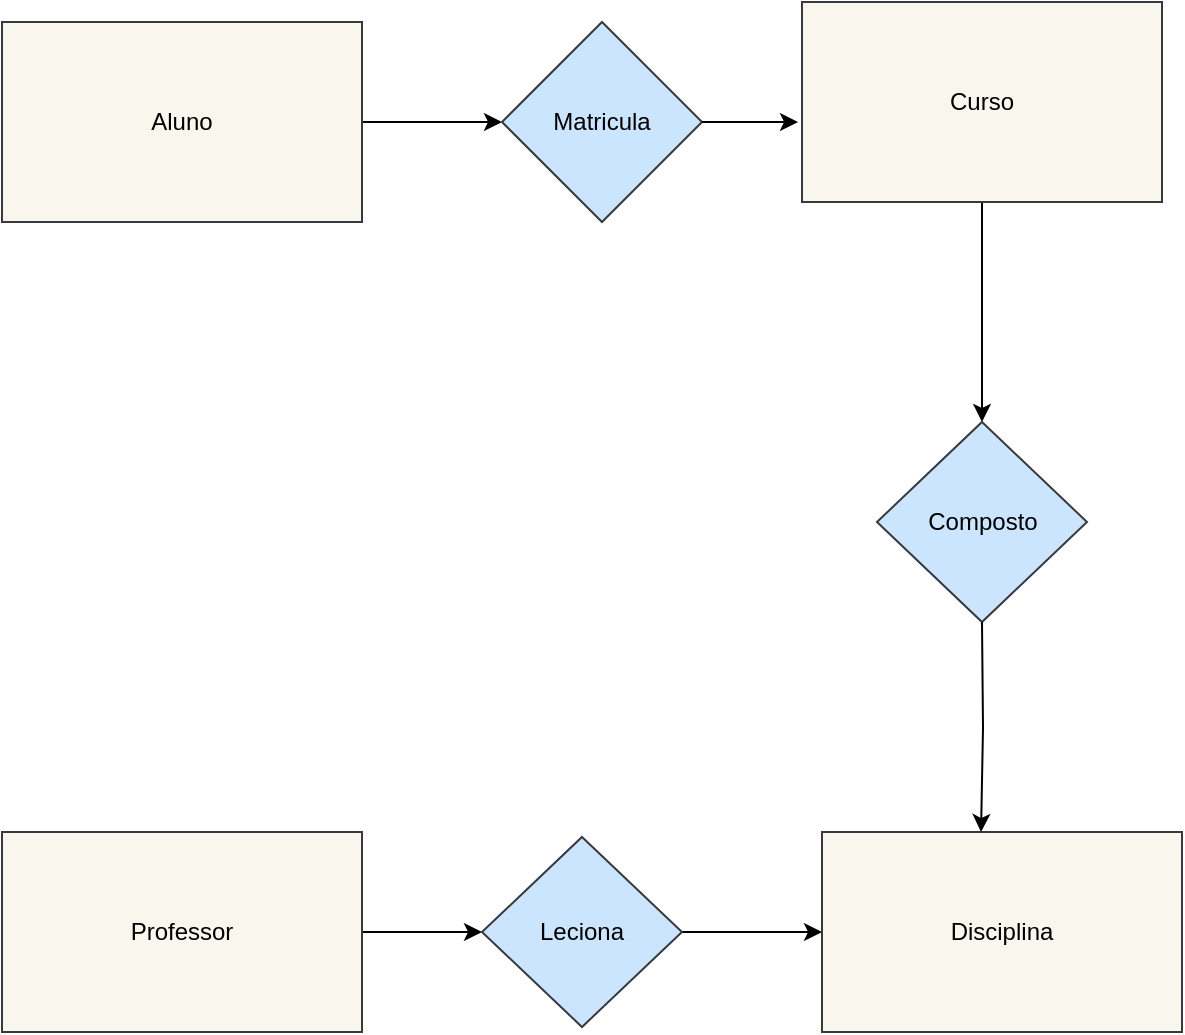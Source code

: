 <mxfile version="23.1.5" type="device">
  <diagram name="Página-1" id="_wxteCtrQfnI--dOalqu">
    <mxGraphModel dx="1532" dy="780" grid="1" gridSize="10" guides="1" tooltips="1" connect="1" arrows="1" fold="1" page="1" pageScale="1" pageWidth="827" pageHeight="1169" math="0" shadow="0">
      <root>
        <mxCell id="0" />
        <mxCell id="1" parent="0" />
        <mxCell id="Vvz-zuwa6I6UeZTP1wOW-79" style="edgeStyle=orthogonalEdgeStyle;rounded=0;orthogonalLoop=1;jettySize=auto;html=1;entryX=0;entryY=0.5;entryDx=0;entryDy=0;" edge="1" parent="1" source="Vvz-zuwa6I6UeZTP1wOW-73" target="Vvz-zuwa6I6UeZTP1wOW-77">
          <mxGeometry relative="1" as="geometry" />
        </mxCell>
        <mxCell id="Vvz-zuwa6I6UeZTP1wOW-73" value="Aluno" style="rounded=0;whiteSpace=wrap;html=1;fillColor=#f9f7ed;strokeColor=#36393d;" vertex="1" parent="1">
          <mxGeometry x="100" y="130" width="180" height="100" as="geometry" />
        </mxCell>
        <mxCell id="Vvz-zuwa6I6UeZTP1wOW-77" value="Matricula" style="rhombus;whiteSpace=wrap;html=1;fillColor=#cce5ff;strokeColor=#36393d;" vertex="1" parent="1">
          <mxGeometry x="350" y="130" width="100" height="100" as="geometry" />
        </mxCell>
        <mxCell id="Vvz-zuwa6I6UeZTP1wOW-84" style="edgeStyle=orthogonalEdgeStyle;rounded=0;orthogonalLoop=1;jettySize=auto;html=1;entryX=0.5;entryY=0;entryDx=0;entryDy=0;" edge="1" parent="1" source="Vvz-zuwa6I6UeZTP1wOW-78" target="Vvz-zuwa6I6UeZTP1wOW-82">
          <mxGeometry relative="1" as="geometry" />
        </mxCell>
        <mxCell id="Vvz-zuwa6I6UeZTP1wOW-78" value="Curso" style="rounded=0;whiteSpace=wrap;html=1;fillColor=#f9f7ed;strokeColor=#36393d;" vertex="1" parent="1">
          <mxGeometry x="500" y="120" width="180" height="100" as="geometry" />
        </mxCell>
        <mxCell id="Vvz-zuwa6I6UeZTP1wOW-81" style="edgeStyle=orthogonalEdgeStyle;rounded=0;orthogonalLoop=1;jettySize=auto;html=1;entryX=-0.011;entryY=0.6;entryDx=0;entryDy=0;entryPerimeter=0;" edge="1" parent="1" source="Vvz-zuwa6I6UeZTP1wOW-77" target="Vvz-zuwa6I6UeZTP1wOW-78">
          <mxGeometry relative="1" as="geometry" />
        </mxCell>
        <mxCell id="Vvz-zuwa6I6UeZTP1wOW-82" value="Composto" style="rhombus;whiteSpace=wrap;html=1;fillColor=#cce5ff;strokeColor=#36393d;" vertex="1" parent="1">
          <mxGeometry x="537.5" y="330" width="105" height="100" as="geometry" />
        </mxCell>
        <mxCell id="Vvz-zuwa6I6UeZTP1wOW-85" value="Disciplina" style="rounded=0;whiteSpace=wrap;html=1;fillColor=#f9f7ed;strokeColor=#36393d;" vertex="1" parent="1">
          <mxGeometry x="510" y="535" width="180" height="100" as="geometry" />
        </mxCell>
        <mxCell id="Vvz-zuwa6I6UeZTP1wOW-86" style="edgeStyle=orthogonalEdgeStyle;rounded=0;orthogonalLoop=1;jettySize=auto;html=1;entryX=0.444;entryY=0.05;entryDx=0;entryDy=0;entryPerimeter=0;" edge="1" parent="1">
          <mxGeometry relative="1" as="geometry">
            <mxPoint x="590" y="430" as="sourcePoint" />
            <mxPoint x="589.52" y="535" as="targetPoint" />
          </mxGeometry>
        </mxCell>
        <mxCell id="Vvz-zuwa6I6UeZTP1wOW-89" style="edgeStyle=orthogonalEdgeStyle;rounded=0;orthogonalLoop=1;jettySize=auto;html=1;" edge="1" parent="1" source="Vvz-zuwa6I6UeZTP1wOW-87">
          <mxGeometry relative="1" as="geometry">
            <mxPoint x="340" y="585" as="targetPoint" />
          </mxGeometry>
        </mxCell>
        <mxCell id="Vvz-zuwa6I6UeZTP1wOW-87" value="Professor" style="rounded=0;whiteSpace=wrap;html=1;fillColor=#f9f7ed;strokeColor=#36393d;" vertex="1" parent="1">
          <mxGeometry x="100" y="535" width="180" height="100" as="geometry" />
        </mxCell>
        <mxCell id="Vvz-zuwa6I6UeZTP1wOW-90" style="edgeStyle=orthogonalEdgeStyle;rounded=0;orthogonalLoop=1;jettySize=auto;html=1;entryX=0;entryY=0.5;entryDx=0;entryDy=0;" edge="1" parent="1" source="Vvz-zuwa6I6UeZTP1wOW-88" target="Vvz-zuwa6I6UeZTP1wOW-85">
          <mxGeometry relative="1" as="geometry" />
        </mxCell>
        <mxCell id="Vvz-zuwa6I6UeZTP1wOW-88" value="Leciona" style="rhombus;whiteSpace=wrap;html=1;fillColor=#cce5ff;strokeColor=#36393d;" vertex="1" parent="1">
          <mxGeometry x="340" y="537.5" width="100" height="95" as="geometry" />
        </mxCell>
      </root>
    </mxGraphModel>
  </diagram>
</mxfile>
